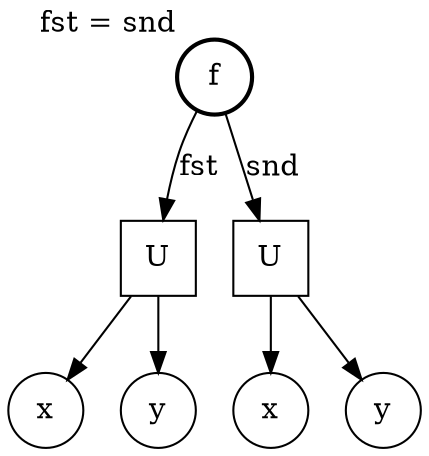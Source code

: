 digraph g {
  0 [forcelabels="true" label="x" xlabel="" shape="circle"]
  1 [forcelabels="true" label="y" xlabel="" shape="circle"]
  2 [forcelabels="true" label="U" shape="square"]
  3 [forcelabels="true" label="x" xlabel="" shape="circle"]
  4 [forcelabels="true" label="y" xlabel="" shape="circle"]
  5 [forcelabels="true" label="U" shape="square"]
  6 [forcelabels="true" label="f" xlabel="fst = snd" shape="circle" style="bold"]
  2 -> 0
  2 -> 1
  5 -> 3
  5 -> 4
  6 -> 2 [label="fst" ]
  6 -> 5 [label="snd" ]
}
